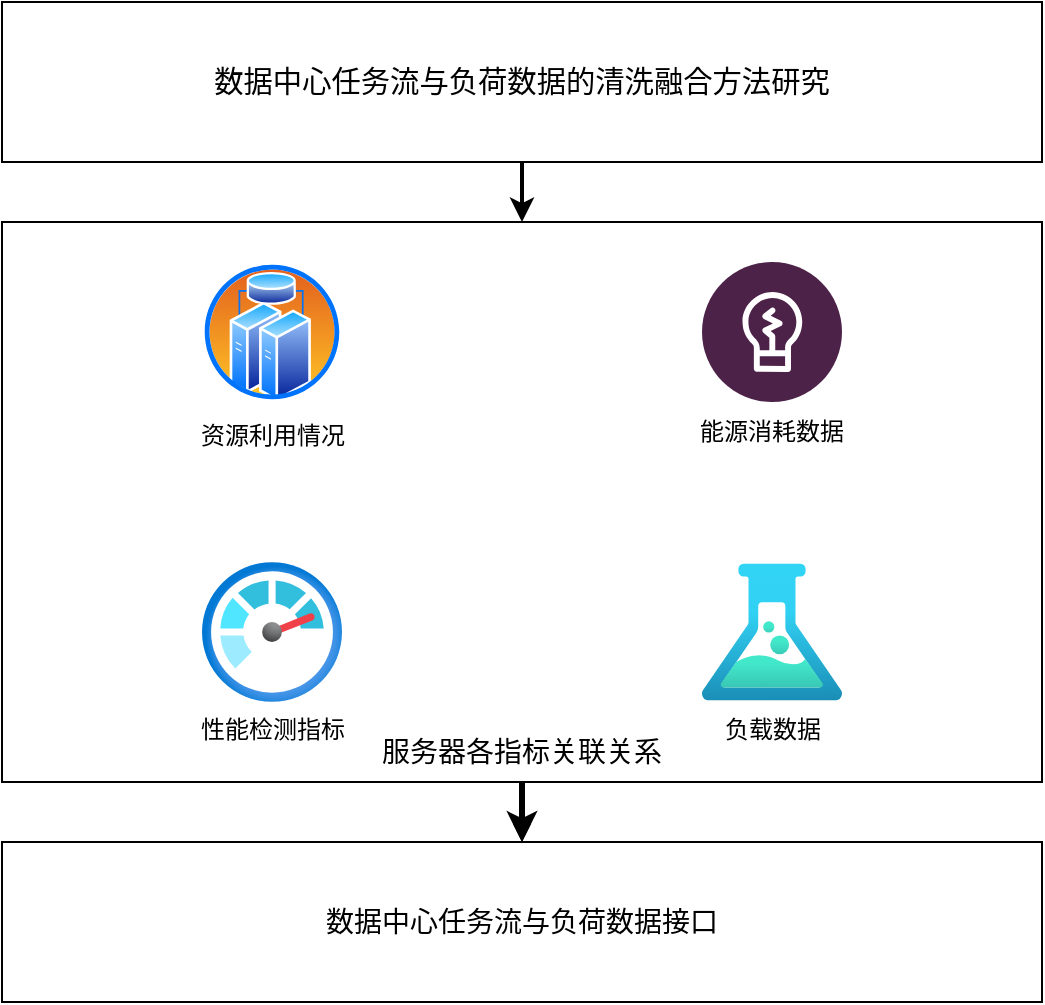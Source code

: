 <mxfile version="24.2.8" type="github">
  <diagram name="第 1 页" id="2QumJhjEJ2KLDld_MW-d">
    <mxGraphModel dx="1078" dy="774" grid="1" gridSize="10" guides="1" tooltips="1" connect="1" arrows="1" fold="1" page="1" pageScale="1" pageWidth="827" pageHeight="1169" math="0" shadow="0">
      <root>
        <mxCell id="0" />
        <mxCell id="1" parent="0" />
        <mxCell id="-4Z-2a8HMcuNTcwh_V4J-18" value="" style="edgeStyle=orthogonalEdgeStyle;rounded=0;orthogonalLoop=1;jettySize=auto;html=1;" edge="1" parent="1" source="-4Z-2a8HMcuNTcwh_V4J-13" target="-4Z-2a8HMcuNTcwh_V4J-16">
          <mxGeometry relative="1" as="geometry" />
        </mxCell>
        <mxCell id="-4Z-2a8HMcuNTcwh_V4J-13" value="" style="rounded=0;whiteSpace=wrap;html=1;" vertex="1" parent="1">
          <mxGeometry x="130" y="220" width="520" height="280" as="geometry" />
        </mxCell>
        <mxCell id="-4Z-2a8HMcuNTcwh_V4J-14" value="" style="edgeStyle=orthogonalEdgeStyle;rounded=0;orthogonalLoop=1;jettySize=auto;html=1;strokeWidth=2;" edge="1" parent="1" source="-4Z-2a8HMcuNTcwh_V4J-1" target="-4Z-2a8HMcuNTcwh_V4J-13">
          <mxGeometry relative="1" as="geometry" />
        </mxCell>
        <mxCell id="-4Z-2a8HMcuNTcwh_V4J-1" value="&lt;p style=&quot;margin: 0pt 0pt 0.0pt; text-align: justify; font-family: 等线; font-size: 10.5pt;&quot; class=&quot;MsoNormal&quot;&gt;&lt;span style=&quot;font-family: Calibri; font-size: 11pt;&quot;&gt;&lt;font face=&quot;宋体&quot;&gt;数据中心任务流与负荷数据的清洗融合方法研究&lt;/font&gt;&lt;/span&gt;&lt;/p&gt;" style="rounded=0;whiteSpace=wrap;html=1;" vertex="1" parent="1">
          <mxGeometry x="130" y="110" width="520" height="80" as="geometry" />
        </mxCell>
        <mxCell id="-4Z-2a8HMcuNTcwh_V4J-6" value="性能检测指标" style="image;aspect=fixed;html=1;points=[];align=center;fontSize=12;image=img/lib/azure2/management_governance/Monitor.svg;" vertex="1" parent="1">
          <mxGeometry x="230" y="390" width="70" height="70" as="geometry" />
        </mxCell>
        <mxCell id="-4Z-2a8HMcuNTcwh_V4J-7" value="资源利用情况" style="image;aspect=fixed;perimeter=ellipsePerimeter;html=1;align=center;shadow=0;dashed=0;spacingTop=3;image=img/lib/active_directory/cluster_server.svg;" vertex="1" parent="1">
          <mxGeometry x="230" y="240" width="70" height="70" as="geometry" />
        </mxCell>
        <mxCell id="-4Z-2a8HMcuNTcwh_V4J-8" value="" style="verticalLabelPosition=bottom;aspect=fixed;html=1;shape=mxgraph.salesforce.energy2;" vertex="1" parent="1">
          <mxGeometry x="480" y="240" width="70" height="70" as="geometry" />
        </mxCell>
        <mxCell id="-4Z-2a8HMcuNTcwh_V4J-9" value="负载数据" style="image;html=1;points=[];align=center;fontSize=12;image=img/lib/azure2/general/Load_Test.svg;" vertex="1" parent="1">
          <mxGeometry x="480" y="390" width="70" height="70" as="geometry" />
        </mxCell>
        <mxCell id="-4Z-2a8HMcuNTcwh_V4J-10" value="&lt;span style=&quot;white-space: nowrap;&quot;&gt;能源消耗数据&lt;/span&gt;" style="text;html=1;align=center;verticalAlign=middle;whiteSpace=wrap;rounded=0;" vertex="1" parent="1">
          <mxGeometry x="485" y="310" width="60" height="30" as="geometry" />
        </mxCell>
        <mxCell id="-4Z-2a8HMcuNTcwh_V4J-17" style="edgeStyle=orthogonalEdgeStyle;rounded=0;orthogonalLoop=1;jettySize=auto;html=1;exitX=0.5;exitY=1;exitDx=0;exitDy=0;entryX=0.5;entryY=0;entryDx=0;entryDy=0;strokeWidth=3;" edge="1" parent="1" source="-4Z-2a8HMcuNTcwh_V4J-15" target="-4Z-2a8HMcuNTcwh_V4J-16">
          <mxGeometry relative="1" as="geometry" />
        </mxCell>
        <mxCell id="-4Z-2a8HMcuNTcwh_V4J-15" value="&lt;font style=&quot;font-size: 14px;&quot;&gt;服务器各指标关联关系&lt;/font&gt;" style="text;html=1;align=center;verticalAlign=middle;whiteSpace=wrap;rounded=0;" vertex="1" parent="1">
          <mxGeometry x="310" y="470" width="160" height="30" as="geometry" />
        </mxCell>
        <mxCell id="-4Z-2a8HMcuNTcwh_V4J-16" value="&lt;font style=&quot;font-size: 14px;&quot;&gt;数据中心任务流与负荷数据接口&lt;/font&gt;" style="rounded=0;whiteSpace=wrap;html=1;" vertex="1" parent="1">
          <mxGeometry x="130" y="530" width="520" height="80" as="geometry" />
        </mxCell>
      </root>
    </mxGraphModel>
  </diagram>
</mxfile>
